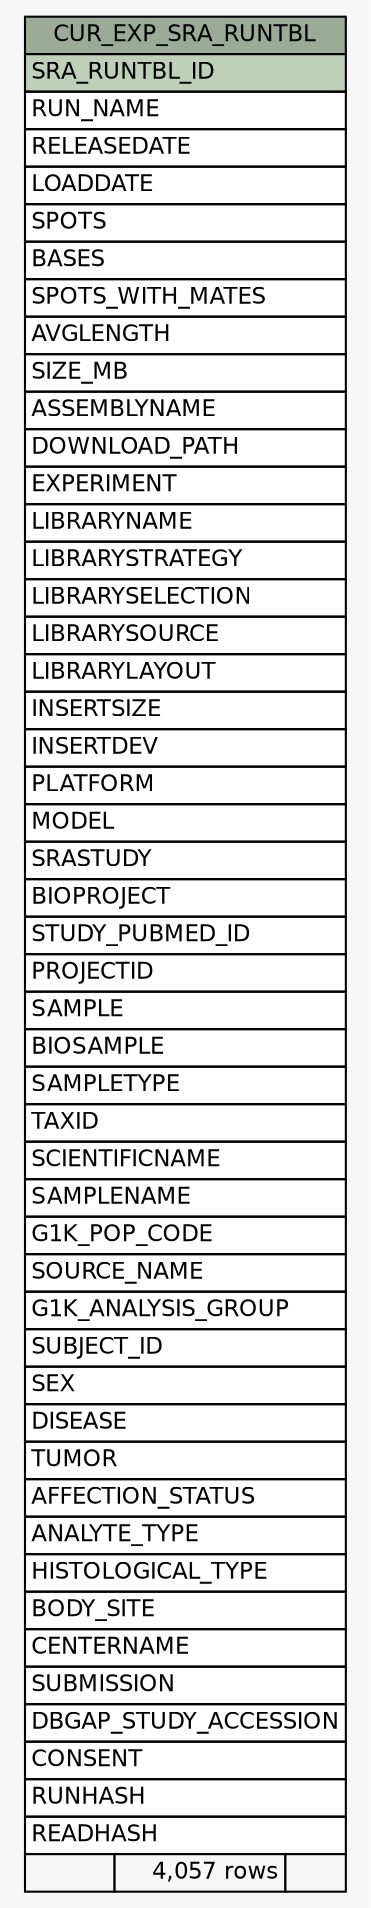// dot 2.38.0 on Windows 10 10.0
// SchemaSpy rev Unknown
digraph "CUR_EXP_SRA_RUNTBL" {
  graph [
    rankdir="RL"
    bgcolor="#f7f7f7"
    nodesep="0.18"
    ranksep="0.46"
    fontname="Helvetica"
    fontsize="11"
  ];
  node [
    fontname="Helvetica"
    fontsize="11"
    shape="plaintext"
  ];
  edge [
    arrowsize="0.8"
  ];
  "CUR_EXP_SRA_RUNTBL" [
    label=<
    <TABLE BORDER="0" CELLBORDER="1" CELLSPACING="0" BGCOLOR="#ffffff">
      <TR><TD COLSPAN="3" BGCOLOR="#9bab96" ALIGN="CENTER">CUR_EXP_SRA_RUNTBL</TD></TR>
      <TR><TD PORT="SRA_RUNTBL_ID" COLSPAN="3" BGCOLOR="#bed1b8" ALIGN="LEFT">SRA_RUNTBL_ID</TD></TR>
      <TR><TD PORT="RUN_NAME" COLSPAN="3" ALIGN="LEFT">RUN_NAME</TD></TR>
      <TR><TD PORT="RELEASEDATE" COLSPAN="3" ALIGN="LEFT">RELEASEDATE</TD></TR>
      <TR><TD PORT="LOADDATE" COLSPAN="3" ALIGN="LEFT">LOADDATE</TD></TR>
      <TR><TD PORT="SPOTS" COLSPAN="3" ALIGN="LEFT">SPOTS</TD></TR>
      <TR><TD PORT="BASES" COLSPAN="3" ALIGN="LEFT">BASES</TD></TR>
      <TR><TD PORT="SPOTS_WITH_MATES" COLSPAN="3" ALIGN="LEFT">SPOTS_WITH_MATES</TD></TR>
      <TR><TD PORT="AVGLENGTH" COLSPAN="3" ALIGN="LEFT">AVGLENGTH</TD></TR>
      <TR><TD PORT="SIZE_MB" COLSPAN="3" ALIGN="LEFT">SIZE_MB</TD></TR>
      <TR><TD PORT="ASSEMBLYNAME" COLSPAN="3" ALIGN="LEFT">ASSEMBLYNAME</TD></TR>
      <TR><TD PORT="DOWNLOAD_PATH" COLSPAN="3" ALIGN="LEFT">DOWNLOAD_PATH</TD></TR>
      <TR><TD PORT="EXPERIMENT" COLSPAN="3" ALIGN="LEFT">EXPERIMENT</TD></TR>
      <TR><TD PORT="LIBRARYNAME" COLSPAN="3" ALIGN="LEFT">LIBRARYNAME</TD></TR>
      <TR><TD PORT="LIBRARYSTRATEGY" COLSPAN="3" ALIGN="LEFT">LIBRARYSTRATEGY</TD></TR>
      <TR><TD PORT="LIBRARYSELECTION" COLSPAN="3" ALIGN="LEFT">LIBRARYSELECTION</TD></TR>
      <TR><TD PORT="LIBRARYSOURCE" COLSPAN="3" ALIGN="LEFT">LIBRARYSOURCE</TD></TR>
      <TR><TD PORT="LIBRARYLAYOUT" COLSPAN="3" ALIGN="LEFT">LIBRARYLAYOUT</TD></TR>
      <TR><TD PORT="INSERTSIZE" COLSPAN="3" ALIGN="LEFT">INSERTSIZE</TD></TR>
      <TR><TD PORT="INSERTDEV" COLSPAN="3" ALIGN="LEFT">INSERTDEV</TD></TR>
      <TR><TD PORT="PLATFORM" COLSPAN="3" ALIGN="LEFT">PLATFORM</TD></TR>
      <TR><TD PORT="MODEL" COLSPAN="3" ALIGN="LEFT">MODEL</TD></TR>
      <TR><TD PORT="SRASTUDY" COLSPAN="3" ALIGN="LEFT">SRASTUDY</TD></TR>
      <TR><TD PORT="BIOPROJECT" COLSPAN="3" ALIGN="LEFT">BIOPROJECT</TD></TR>
      <TR><TD PORT="STUDY_PUBMED_ID" COLSPAN="3" ALIGN="LEFT">STUDY_PUBMED_ID</TD></TR>
      <TR><TD PORT="PROJECTID" COLSPAN="3" ALIGN="LEFT">PROJECTID</TD></TR>
      <TR><TD PORT="SAMPLE" COLSPAN="3" ALIGN="LEFT">SAMPLE</TD></TR>
      <TR><TD PORT="BIOSAMPLE" COLSPAN="3" ALIGN="LEFT">BIOSAMPLE</TD></TR>
      <TR><TD PORT="SAMPLETYPE" COLSPAN="3" ALIGN="LEFT">SAMPLETYPE</TD></TR>
      <TR><TD PORT="TAXID" COLSPAN="3" ALIGN="LEFT">TAXID</TD></TR>
      <TR><TD PORT="SCIENTIFICNAME" COLSPAN="3" ALIGN="LEFT">SCIENTIFICNAME</TD></TR>
      <TR><TD PORT="SAMPLENAME" COLSPAN="3" ALIGN="LEFT">SAMPLENAME</TD></TR>
      <TR><TD PORT="G1K_POP_CODE" COLSPAN="3" ALIGN="LEFT">G1K_POP_CODE</TD></TR>
      <TR><TD PORT="SOURCE_NAME" COLSPAN="3" ALIGN="LEFT">SOURCE_NAME</TD></TR>
      <TR><TD PORT="G1K_ANALYSIS_GROUP" COLSPAN="3" ALIGN="LEFT">G1K_ANALYSIS_GROUP</TD></TR>
      <TR><TD PORT="SUBJECT_ID" COLSPAN="3" ALIGN="LEFT">SUBJECT_ID</TD></TR>
      <TR><TD PORT="SEX" COLSPAN="3" ALIGN="LEFT">SEX</TD></TR>
      <TR><TD PORT="DISEASE" COLSPAN="3" ALIGN="LEFT">DISEASE</TD></TR>
      <TR><TD PORT="TUMOR" COLSPAN="3" ALIGN="LEFT">TUMOR</TD></TR>
      <TR><TD PORT="AFFECTION_STATUS" COLSPAN="3" ALIGN="LEFT">AFFECTION_STATUS</TD></TR>
      <TR><TD PORT="ANALYTE_TYPE" COLSPAN="3" ALIGN="LEFT">ANALYTE_TYPE</TD></TR>
      <TR><TD PORT="HISTOLOGICAL_TYPE" COLSPAN="3" ALIGN="LEFT">HISTOLOGICAL_TYPE</TD></TR>
      <TR><TD PORT="BODY_SITE" COLSPAN="3" ALIGN="LEFT">BODY_SITE</TD></TR>
      <TR><TD PORT="CENTERNAME" COLSPAN="3" ALIGN="LEFT">CENTERNAME</TD></TR>
      <TR><TD PORT="SUBMISSION" COLSPAN="3" ALIGN="LEFT">SUBMISSION</TD></TR>
      <TR><TD PORT="DBGAP_STUDY_ACCESSION" COLSPAN="3" ALIGN="LEFT">DBGAP_STUDY_ACCESSION</TD></TR>
      <TR><TD PORT="CONSENT" COLSPAN="3" ALIGN="LEFT">CONSENT</TD></TR>
      <TR><TD PORT="RUNHASH" COLSPAN="3" ALIGN="LEFT">RUNHASH</TD></TR>
      <TR><TD PORT="READHASH" COLSPAN="3" ALIGN="LEFT">READHASH</TD></TR>
      <TR><TD ALIGN="LEFT" BGCOLOR="#f7f7f7">  </TD><TD ALIGN="RIGHT" BGCOLOR="#f7f7f7">4,057 rows</TD><TD ALIGN="RIGHT" BGCOLOR="#f7f7f7">  </TD></TR>
    </TABLE>>
    URL="tables/CUR_EXP_SRA_RUNTBL.html"
    tooltip="CUR_EXP_SRA_RUNTBL"
  ];
}
